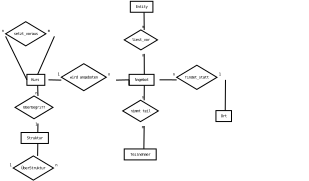 <?xml version="1.0"?>
<diagram xmlns:dia="http://www.lysator.liu.se/~alla/dia/">
  <diagramdata>
    <attribute name="background">
      <color val="#ffffff"/>
    </attribute>
    <attribute name="paper">
      <composite type="paper">
        <attribute name="name">
          <string>#A4#</string>
        </attribute>
        <attribute name="tmargin">
          <real val="2.82"/>
        </attribute>
        <attribute name="bmargin">
          <real val="2.82"/>
        </attribute>
        <attribute name="lmargin">
          <real val="2.82"/>
        </attribute>
        <attribute name="rmargin">
          <real val="2.82"/>
        </attribute>
        <attribute name="is_portrait">
          <boolean val="true"/>
        </attribute>
        <attribute name="scaling">
          <real val="0.397"/>
        </attribute>
        <attribute name="fitto">
          <boolean val="true"/>
        </attribute>
        <attribute name="fitwidth">
          <int val="1"/>
        </attribute>
        <attribute name="fitheight">
          <int val="1"/>
        </attribute>
      </composite>
    </attribute>
  </diagramdata>
  <layer name="Background" visible="true">
    <object type="ER - Entity" version="0" id="O0">
      <attribute name="obj_pos">
        <point val="5.2,9.65"/>
      </attribute>
      <attribute name="obj_bb">
        <rectangle val="5.15,9.6;8.789,11.5"/>
      </attribute>
      <attribute name="elem_corner">
        <point val="5.2,9.65"/>
      </attribute>
      <attribute name="elem_width">
        <real val="3.539"/>
      </attribute>
      <attribute name="elem_height">
        <real val="1.8"/>
      </attribute>
      <attribute name="border_width">
        <real val="0.1"/>
      </attribute>
      <attribute name="border_color">
        <color val="#000000"/>
      </attribute>
      <attribute name="inner_color">
        <color val="#ffffff"/>
      </attribute>
      <attribute name="name">
        <string>#Kurs#</string>
      </attribute>
      <attribute name="weak">
        <boolean val="false"/>
      </attribute>
    </object>
    <object type="ER - Entity" version="0" id="O1">
      <attribute name="obj_pos">
        <point val="21.987,9.65"/>
      </attribute>
      <attribute name="obj_bb">
        <rectangle val="21.937,9.6;27.031,11.5"/>
      </attribute>
      <attribute name="elem_corner">
        <point val="21.987,9.65"/>
      </attribute>
      <attribute name="elem_width">
        <real val="4.994"/>
      </attribute>
      <attribute name="elem_height">
        <real val="1.8"/>
      </attribute>
      <attribute name="border_width">
        <real val="0.1"/>
      </attribute>
      <attribute name="border_color">
        <color val="#000000"/>
      </attribute>
      <attribute name="inner_color">
        <color val="#ffffff"/>
      </attribute>
      <attribute name="name">
        <string>#Angebot#</string>
      </attribute>
      <attribute name="weak">
        <boolean val="false"/>
      </attribute>
    </object>
    <object type="ER - Entity" version="0" id="O2">
      <attribute name="obj_pos">
        <point val="22.187,-2.35"/>
      </attribute>
      <attribute name="obj_bb">
        <rectangle val="22.137,-2.4;26.746,-0.5"/>
      </attribute>
      <attribute name="elem_corner">
        <point val="22.187,-2.35"/>
      </attribute>
      <attribute name="elem_width">
        <real val="4.509"/>
      </attribute>
      <attribute name="elem_height">
        <real val="1.8"/>
      </attribute>
      <attribute name="border_width">
        <real val="0.1"/>
      </attribute>
      <attribute name="border_color">
        <color val="#000000"/>
      </attribute>
      <attribute name="inner_color">
        <color val="#ffffff"/>
      </attribute>
      <attribute name="name">
        <string>#Entity#</string>
      </attribute>
      <attribute name="weak">
        <boolean val="false"/>
      </attribute>
    </object>
    <object type="ER - Entity" version="0" id="O3">
      <attribute name="obj_pos">
        <point val="4.25,19.2"/>
      </attribute>
      <attribute name="obj_bb">
        <rectangle val="4.2,19.15;9.778,21.05"/>
      </attribute>
      <attribute name="elem_corner">
        <point val="4.25,19.2"/>
      </attribute>
      <attribute name="elem_width">
        <real val="5.478"/>
      </attribute>
      <attribute name="elem_height">
        <real val="1.8"/>
      </attribute>
      <attribute name="border_width">
        <real val="0.1"/>
      </attribute>
      <attribute name="border_color">
        <color val="#000000"/>
      </attribute>
      <attribute name="inner_color">
        <color val="#ffffff"/>
      </attribute>
      <attribute name="name">
        <string>#Struktur#</string>
      </attribute>
      <attribute name="weak">
        <boolean val="false"/>
      </attribute>
    </object>
    <object type="ER - Entity" version="0" id="O4">
      <attribute name="obj_pos">
        <point val="21.187,21.9"/>
      </attribute>
      <attribute name="obj_bb">
        <rectangle val="21.137,21.85;27.685,23.75"/>
      </attribute>
      <attribute name="elem_corner">
        <point val="21.187,21.9"/>
      </attribute>
      <attribute name="elem_width">
        <real val="6.448"/>
      </attribute>
      <attribute name="elem_height">
        <real val="1.8"/>
      </attribute>
      <attribute name="border_width">
        <real val="0.1"/>
      </attribute>
      <attribute name="border_color">
        <color val="#000000"/>
      </attribute>
      <attribute name="inner_color">
        <color val="#ffffff"/>
      </attribute>
      <attribute name="name">
        <string>#Teilnehmer#</string>
      </attribute>
      <attribute name="weak">
        <boolean val="false"/>
      </attribute>
    </object>
    <object type="ER - Entity" version="0" id="O5">
      <attribute name="obj_pos">
        <point val="36.25,15.6"/>
      </attribute>
      <attribute name="obj_bb">
        <rectangle val="36.2,15.55;39.354,17.45"/>
      </attribute>
      <attribute name="elem_corner">
        <point val="36.25,15.6"/>
      </attribute>
      <attribute name="elem_width">
        <real val="3.054"/>
      </attribute>
      <attribute name="elem_height">
        <real val="1.8"/>
      </attribute>
      <attribute name="border_width">
        <real val="0.1"/>
      </attribute>
      <attribute name="border_color">
        <color val="#000000"/>
      </attribute>
      <attribute name="inner_color">
        <color val="#ffffff"/>
      </attribute>
      <attribute name="name">
        <string>#Ort#</string>
      </attribute>
      <attribute name="weak">
        <boolean val="false"/>
      </attribute>
    </object>
    <object type="ER - Relationship" version="0" id="O6">
      <attribute name="obj_pos">
        <point val="10.85,7.9"/>
      </attribute>
      <attribute name="obj_bb">
        <rectangle val="9.815,7.85;20.872,13.342"/>
      </attribute>
      <attribute name="elem_corner">
        <point val="10.85,7.9"/>
      </attribute>
      <attribute name="elem_width">
        <real val="8.987"/>
      </attribute>
      <attribute name="elem_height">
        <real val="5.392"/>
      </attribute>
      <attribute name="border_width">
        <real val="0.1"/>
      </attribute>
      <attribute name="border_color">
        <color val="#000000"/>
      </attribute>
      <attribute name="inner_color">
        <color val="#ffffff"/>
      </attribute>
      <attribute name="name">
        <string>#wird_angeboten#</string>
      </attribute>
      <attribute name="left_card">
        <string>#1#</string>
      </attribute>
      <attribute name="right_card">
        <string>#n#</string>
      </attribute>
      <attribute name="identifying">
        <boolean val="false"/>
      </attribute>
      <attribute name="rotated">
        <boolean val="false"/>
      </attribute>
    </object>
    <object type="ER - Relationship" version="0" id="O7">
      <attribute name="obj_pos">
        <point val="21.187,2.35"/>
      </attribute>
      <attribute name="obj_bb">
        <rectangle val="21.137,1.2;27.8,7.438"/>
      </attribute>
      <attribute name="elem_corner">
        <point val="21.187,2.35"/>
      </attribute>
      <attribute name="elem_width">
        <real val="6.563"/>
      </attribute>
      <attribute name="elem_height">
        <real val="3.938"/>
      </attribute>
      <attribute name="border_width">
        <real val="0.1"/>
      </attribute>
      <attribute name="border_color">
        <color val="#000000"/>
      </attribute>
      <attribute name="inner_color">
        <color val="#ffffff"/>
      </attribute>
      <attribute name="name">
        <string>#liest_vor#</string>
      </attribute>
      <attribute name="left_card">
        <string>#m#</string>
      </attribute>
      <attribute name="right_card">
        <string>#n#</string>
      </attribute>
      <attribute name="identifying">
        <boolean val="false"/>
      </attribute>
      <attribute name="rotated">
        <boolean val="true"/>
      </attribute>
    </object>
    <object type="ER - Relationship" version="0" id="O8">
      <attribute name="obj_pos">
        <point val="29.8,8.15"/>
      </attribute>
      <attribute name="obj_bb">
        <rectangle val="28.765,8.1;38.852,13.011"/>
      </attribute>
      <attribute name="elem_corner">
        <point val="29.8,8.15"/>
      </attribute>
      <attribute name="elem_width">
        <real val="8.018"/>
      </attribute>
      <attribute name="elem_height">
        <real val="4.811"/>
      </attribute>
      <attribute name="border_width">
        <real val="0.1"/>
      </attribute>
      <attribute name="border_color">
        <color val="#000000"/>
      </attribute>
      <attribute name="inner_color">
        <color val="#ffffff"/>
      </attribute>
      <attribute name="name">
        <string>#findet_statt#</string>
      </attribute>
      <attribute name="left_card">
        <string>#n#</string>
      </attribute>
      <attribute name="right_card">
        <string>#1#</string>
      </attribute>
      <attribute name="identifying">
        <boolean val="false"/>
      </attribute>
      <attribute name="rotated">
        <boolean val="false"/>
      </attribute>
    </object>
    <object type="ER - Relationship" version="0" id="O9">
      <attribute name="obj_pos">
        <point val="20.937,13.9"/>
      </attribute>
      <attribute name="obj_bb">
        <rectangle val="20.887,12.75;28.035,19.279"/>
      </attribute>
      <attribute name="elem_corner">
        <point val="20.937,13.9"/>
      </attribute>
      <attribute name="elem_width">
        <real val="7.048"/>
      </attribute>
      <attribute name="elem_height">
        <real val="4.229"/>
      </attribute>
      <attribute name="border_width">
        <real val="0.1"/>
      </attribute>
      <attribute name="border_color">
        <color val="#000000"/>
      </attribute>
      <attribute name="inner_color">
        <color val="#ffffff"/>
      </attribute>
      <attribute name="name">
        <string>#nimmt_teil#</string>
      </attribute>
      <attribute name="left_card">
        <string>#n#</string>
      </attribute>
      <attribute name="right_card">
        <string>#m#</string>
      </attribute>
      <attribute name="identifying">
        <boolean val="false"/>
      </attribute>
      <attribute name="rotated">
        <boolean val="true"/>
      </attribute>
    </object>
    <object type="ER - Relationship" version="0" id="O10">
      <attribute name="obj_pos">
        <point val="3.25,13.2"/>
      </attribute>
      <attribute name="obj_bb">
        <rectangle val="3.2,12.05;10.833,18.87"/>
      </attribute>
      <attribute name="elem_corner">
        <point val="3.25,13.2"/>
      </attribute>
      <attribute name="elem_width">
        <real val="7.533"/>
      </attribute>
      <attribute name="elem_height">
        <real val="4.52"/>
      </attribute>
      <attribute name="border_width">
        <real val="0.1"/>
      </attribute>
      <attribute name="border_color">
        <color val="#000000"/>
      </attribute>
      <attribute name="inner_color">
        <color val="#ffffff"/>
      </attribute>
      <attribute name="name">
        <string>#Oberbegriff#</string>
      </attribute>
      <attribute name="left_card">
        <string>#n#</string>
      </attribute>
      <attribute name="right_card">
        <string>#1#</string>
      </attribute>
      <attribute name="identifying">
        <boolean val="false"/>
      </attribute>
      <attribute name="rotated">
        <boolean val="true"/>
      </attribute>
    </object>
    <object type="ER - Relationship" version="0" id="O11">
      <attribute name="obj_pos">
        <point val="1.7,1"/>
      </attribute>
      <attribute name="obj_bb">
        <rectangle val="0.665,0.95;10.752,5.861"/>
      </attribute>
      <attribute name="elem_corner">
        <point val="1.7,1"/>
      </attribute>
      <attribute name="elem_width">
        <real val="8.018"/>
      </attribute>
      <attribute name="elem_height">
        <real val="4.811"/>
      </attribute>
      <attribute name="border_width">
        <real val="0.1"/>
      </attribute>
      <attribute name="border_color">
        <color val="#000000"/>
      </attribute>
      <attribute name="inner_color">
        <color val="#ffffff"/>
      </attribute>
      <attribute name="name">
        <string>#setzt_voraus#</string>
      </attribute>
      <attribute name="left_card">
        <string>#n#</string>
      </attribute>
      <attribute name="right_card">
        <string>#m#</string>
      </attribute>
      <attribute name="identifying">
        <boolean val="false"/>
      </attribute>
      <attribute name="rotated">
        <boolean val="false"/>
      </attribute>
    </object>
    <object type="ER - Relationship" version="0" id="O12">
      <attribute name="obj_pos">
        <point val="2.95,23.05"/>
      </attribute>
      <attribute name="obj_bb">
        <rectangle val="1.915,23;12.002,27.911"/>
      </attribute>
      <attribute name="elem_corner">
        <point val="2.95,23.05"/>
      </attribute>
      <attribute name="elem_width">
        <real val="8.018"/>
      </attribute>
      <attribute name="elem_height">
        <real val="4.811"/>
      </attribute>
      <attribute name="border_width">
        <real val="0.1"/>
      </attribute>
      <attribute name="border_color">
        <color val="#000000"/>
      </attribute>
      <attribute name="inner_color">
        <color val="#ffffff"/>
      </attribute>
      <attribute name="name">
        <string>#&#220;berStruktur#</string>
      </attribute>
      <attribute name="left_card">
        <string>#1#</string>
      </attribute>
      <attribute name="right_card">
        <string>#n#</string>
      </attribute>
      <attribute name="identifying">
        <boolean val="false"/>
      </attribute>
      <attribute name="rotated">
        <boolean val="false"/>
      </attribute>
    </object>
    <object type="Standard - Line" version="0" id="O13">
      <attribute name="obj_pos">
        <point val="9.718,3.405"/>
      </attribute>
      <attribute name="obj_bb">
        <rectangle val="6.92,3.355;9.768,9.7"/>
      </attribute>
      <attribute name="conn_endpoints">
        <point val="9.718,3.405"/>
        <point val="6.97,9.65"/>
      </attribute>
      <attribute name="numcp">
        <int val="1"/>
      </attribute>
      <connections>
        <connection handle="0" to="O11" connection="4"/>
        <connection handle="1" to="O0" connection="1"/>
      </connections>
    </object>
    <object type="Standard - Line" version="0" id="O14">
      <attribute name="obj_pos">
        <point val="6.97,11.45"/>
      </attribute>
      <attribute name="obj_bb">
        <rectangle val="6.92,11.4;7.066,13.25"/>
      </attribute>
      <attribute name="conn_endpoints">
        <point val="6.97,11.45"/>
        <point val="7.016,13.2"/>
      </attribute>
      <attribute name="numcp">
        <int val="1"/>
      </attribute>
      <connections>
        <connection handle="0" to="O0" connection="6"/>
        <connection handle="1" to="O10" connection="2"/>
      </connections>
    </object>
    <object type="Standard - Line" version="0" id="O15">
      <attribute name="obj_pos">
        <point val="7.016,17.72"/>
      </attribute>
      <attribute name="obj_bb">
        <rectangle val="6.939,17.67;7.066,19.25"/>
      </attribute>
      <attribute name="conn_endpoints">
        <point val="7.016,17.72"/>
        <point val="6.989,19.2"/>
      </attribute>
      <attribute name="numcp">
        <int val="1"/>
      </attribute>
      <connections>
        <connection handle="0" to="O10" connection="6"/>
        <connection handle="1" to="O3" connection="1"/>
      </connections>
    </object>
    <object type="Standard - Line" version="0" id="O16">
      <attribute name="obj_pos">
        <point val="6.989,21"/>
      </attribute>
      <attribute name="obj_bb">
        <rectangle val="6.909,20.95;7.039,23.1"/>
      </attribute>
      <attribute name="conn_endpoints">
        <point val="6.989,21"/>
        <point val="6.959,23.05"/>
      </attribute>
      <attribute name="numcp">
        <int val="1"/>
      </attribute>
      <connections>
        <connection handle="0" to="O3" connection="6"/>
        <connection handle="1" to="O12" connection="2"/>
      </connections>
    </object>
    <object type="Standard - Line" version="0" id="O17">
      <attribute name="obj_pos">
        <point val="8.739,10.55"/>
      </attribute>
      <attribute name="obj_bb">
        <rectangle val="8.689,10.5;10.9,10.646"/>
      </attribute>
      <attribute name="conn_endpoints">
        <point val="8.739,10.55"/>
        <point val="10.85,10.596"/>
      </attribute>
      <attribute name="numcp">
        <int val="1"/>
      </attribute>
      <connections>
        <connection handle="0" to="O0" connection="4"/>
        <connection handle="1" to="O6" connection="0"/>
      </connections>
    </object>
    <object type="Standard - Line" version="0" id="O18">
      <attribute name="obj_pos">
        <point val="24.484,9.65"/>
      </attribute>
      <attribute name="obj_bb">
        <rectangle val="24.419,6.238;24.534,9.7"/>
      </attribute>
      <attribute name="conn_endpoints">
        <point val="24.484,9.65"/>
        <point val="24.469,6.288"/>
      </attribute>
      <attribute name="numcp">
        <int val="1"/>
      </attribute>
      <connections>
        <connection handle="0" to="O1" connection="1"/>
        <connection handle="1" to="O7" connection="6"/>
      </connections>
    </object>
    <object type="Standard - Line" version="0" id="O19">
      <attribute name="obj_pos">
        <point val="21.987,10.55"/>
      </attribute>
      <attribute name="obj_bb">
        <rectangle val="19.787,10.5;22.037,10.646"/>
      </attribute>
      <attribute name="conn_endpoints">
        <point val="21.987,10.55"/>
        <point val="19.837,10.596"/>
      </attribute>
      <attribute name="numcp">
        <int val="1"/>
      </attribute>
      <connections>
        <connection handle="0" to="O1" connection="3"/>
        <connection handle="1" to="O6" connection="4"/>
      </connections>
    </object>
    <object type="Standard - Line" version="0" id="O20">
      <attribute name="obj_pos">
        <point val="37.818,10.555"/>
      </attribute>
      <attribute name="obj_bb">
        <rectangle val="37.727,10.505;37.868,15.65"/>
      </attribute>
      <attribute name="conn_endpoints">
        <point val="37.818,10.555"/>
        <point val="37.777,15.6"/>
      </attribute>
      <attribute name="numcp">
        <int val="1"/>
      </attribute>
      <connections>
        <connection handle="0" to="O8" connection="4"/>
        <connection handle="1" to="O5" connection="1"/>
      </connections>
    </object>
    <object type="Standard - Line" version="0" id="O21">
      <attribute name="obj_pos">
        <point val="24.484,11.45"/>
      </attribute>
      <attribute name="obj_bb">
        <rectangle val="24.411,11.4;24.534,13.95"/>
      </attribute>
      <attribute name="conn_endpoints">
        <point val="24.484,11.45"/>
        <point val="24.461,13.9"/>
      </attribute>
      <attribute name="numcp">
        <int val="1"/>
      </attribute>
      <connections>
        <connection handle="0" to="O1" connection="6"/>
        <connection handle="1" to="O9" connection="2"/>
      </connections>
    </object>
    <object type="Standard - Line" version="0" id="O22">
      <attribute name="obj_pos">
        <point val="24.461,18.129"/>
      </attribute>
      <attribute name="obj_bb">
        <rectangle val="24.361,18.079;24.511,21.95"/>
      </attribute>
      <attribute name="conn_endpoints">
        <point val="24.461,18.129"/>
        <point val="24.411,21.9"/>
      </attribute>
      <attribute name="numcp">
        <int val="1"/>
      </attribute>
      <connections>
        <connection handle="0" to="O9" connection="6"/>
        <connection handle="1" to="O4" connection="1"/>
      </connections>
    </object>
    <object type="Standard - Line" version="0" id="O23">
      <attribute name="obj_pos">
        <point val="21.987,11.45"/>
      </attribute>
      <attribute name="obj_bb">
        <rectangle val="21.937,10.5;22.037,11.5"/>
      </attribute>
      <attribute name="conn_endpoints">
        <point val="21.987,11.45"/>
        <point val="21.987,10.55"/>
      </attribute>
      <attribute name="numcp">
        <int val="1"/>
      </attribute>
      <connections>
        <connection handle="0" to="O1" connection="5"/>
        <connection handle="1" to="O1" connection="3"/>
      </connections>
    </object>
    <object type="Standard - Line" version="0" id="O24">
      <attribute name="obj_pos">
        <point val="24.469,2.35"/>
      </attribute>
      <attribute name="obj_bb">
        <rectangle val="24.392,-0.6;24.519,2.4"/>
      </attribute>
      <attribute name="conn_endpoints">
        <point val="24.469,2.35"/>
        <point val="24.442,-0.55"/>
      </attribute>
      <attribute name="numcp">
        <int val="1"/>
      </attribute>
      <connections>
        <connection handle="0" to="O7" connection="2"/>
        <connection handle="1" to="O2" connection="6"/>
      </connections>
    </object>
    <object type="Standard - Line" version="0" id="O25">
      <attribute name="obj_pos">
        <point val="5.2,10.55"/>
      </attribute>
      <attribute name="obj_bb">
        <rectangle val="1.65,3.355;5.25,10.6"/>
      </attribute>
      <attribute name="conn_endpoints">
        <point val="5.2,10.55"/>
        <point val="1.7,3.405"/>
      </attribute>
      <attribute name="numcp">
        <int val="1"/>
      </attribute>
      <connections>
        <connection handle="0" to="O0" connection="3"/>
        <connection handle="1" to="O11" connection="0"/>
      </connections>
    </object>
    <object type="Standard - Line" version="0" id="O26">
      <attribute name="obj_pos">
        <point val="26.981,10.55"/>
      </attribute>
      <attribute name="obj_bb">
        <rectangle val="26.931,10.5;29.85,10.605"/>
      </attribute>
      <attribute name="conn_endpoints">
        <point val="26.981,10.55"/>
        <point val="29.8,10.555"/>
      </attribute>
      <attribute name="numcp">
        <int val="1"/>
      </attribute>
      <connections>
        <connection handle="0" to="O1" connection="4"/>
        <connection handle="1" to="O8" connection="0"/>
      </connections>
    </object>
  </layer>
</diagram>
